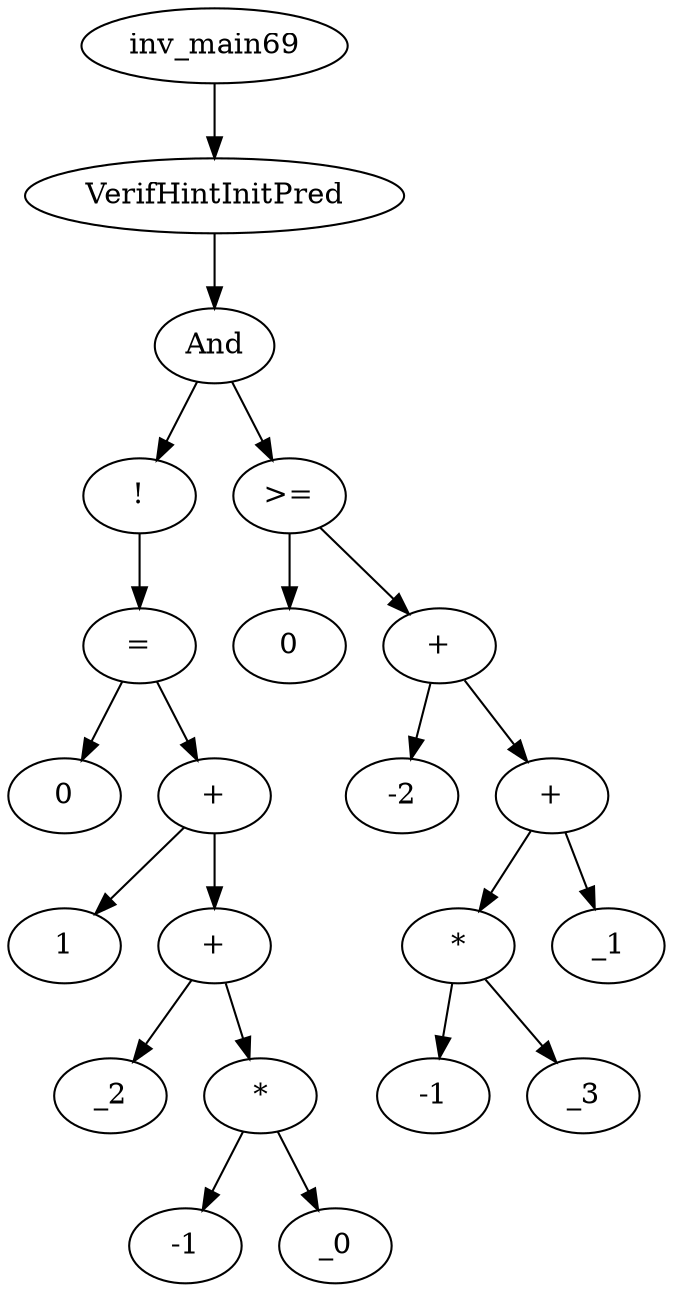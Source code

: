 digraph dag {
0 [label="inv_main69"];
1 [label="VerifHintInitPred"];
2 [label="And"];
3 [label="!"];
4 [label="="];
5 [label="0"];
6 [label="+"];
7 [label="1"];
8 [label="+"];
9 [label="_2"];
10 [label="*"];
11 [label="-1"];
12 [label="_0"];
13 [label=">="];
14 [label="0"];
15 [label="+"];
16 [label="-2"];
17 [label="+"];
18 [label="*"];
19 [label="-1"];
20 [label="_3"];
21 [label="_1"];
0->1
1->2
2->3
2 -> 13
3->4
4->6
4 -> 5
6->8
6 -> 7
8->10
8 -> 9
10->12
10 -> 11
13->15
13 -> 14
15->17
15 -> 16
17->18
17 -> 21
18->20
18 -> 19
}
